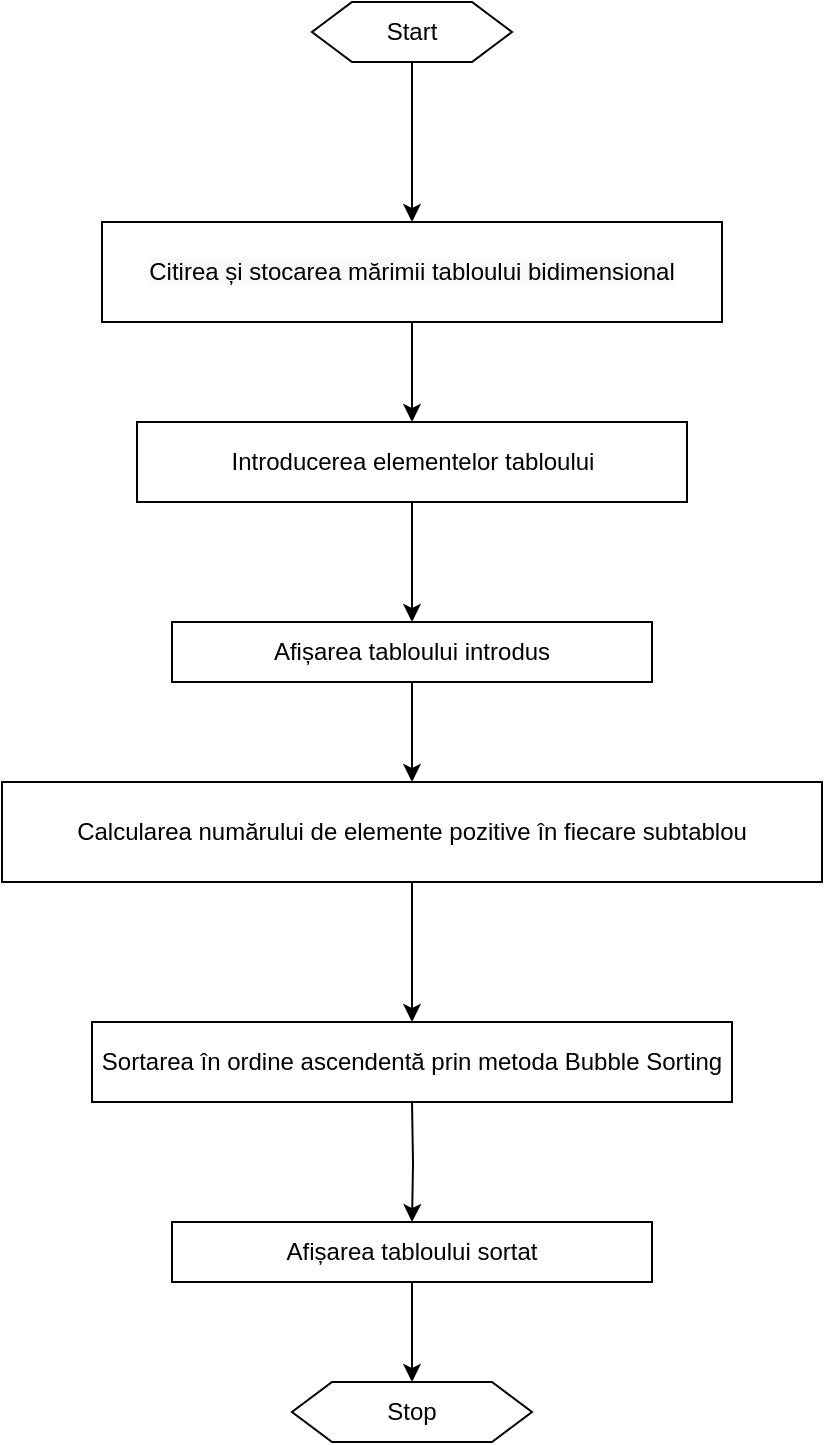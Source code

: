 <mxfile version="15.8.7" type="device"><diagram id="REPF0iERyf2U6I5wvOGn" name="Page-1"><mxGraphModel dx="619" dy="649" grid="1" gridSize="10" guides="1" tooltips="1" connect="1" arrows="1" fold="1" page="1" pageScale="1" pageWidth="850" pageHeight="1100" math="0" shadow="0"><root><mxCell id="0"/><mxCell id="1" parent="0"/><mxCell id="AyftUHX3II3aqgdPcpOh-4" value="" style="edgeStyle=orthogonalEdgeStyle;rounded=0;orthogonalLoop=1;jettySize=auto;html=1;" edge="1" parent="1" source="AyftUHX3II3aqgdPcpOh-1" target="AyftUHX3II3aqgdPcpOh-3"><mxGeometry relative="1" as="geometry"/></mxCell><mxCell id="AyftUHX3II3aqgdPcpOh-1" value="Start" style="shape=hexagon;perimeter=hexagonPerimeter2;whiteSpace=wrap;html=1;fixedSize=1;" vertex="1" parent="1"><mxGeometry x="290" y="160" width="100" height="30" as="geometry"/></mxCell><mxCell id="AyftUHX3II3aqgdPcpOh-7" value="" style="edgeStyle=orthogonalEdgeStyle;rounded=0;orthogonalLoop=1;jettySize=auto;html=1;" edge="1" parent="1" source="AyftUHX3II3aqgdPcpOh-3" target="AyftUHX3II3aqgdPcpOh-6"><mxGeometry relative="1" as="geometry"/></mxCell><mxCell id="AyftUHX3II3aqgdPcpOh-3" value="&lt;span style=&quot;color: rgb(0 , 0 , 0) ; font-family: &amp;#34;helvetica&amp;#34; ; font-size: 12px ; font-style: normal ; font-weight: 400 ; letter-spacing: normal ; text-align: center ; text-indent: 0px ; text-transform: none ; word-spacing: 0px ; background-color: rgb(248 , 249 , 250) ; display: inline ; float: none&quot;&gt;Citirea și stocarea mărimii tabloului bidimensional&lt;/span&gt;" style="rounded=0;whiteSpace=wrap;html=1;" vertex="1" parent="1"><mxGeometry x="185" y="270" width="310" height="50" as="geometry"/></mxCell><mxCell id="AyftUHX3II3aqgdPcpOh-9" value="" style="edgeStyle=orthogonalEdgeStyle;rounded=0;orthogonalLoop=1;jettySize=auto;html=1;" edge="1" parent="1" source="AyftUHX3II3aqgdPcpOh-6" target="AyftUHX3II3aqgdPcpOh-8"><mxGeometry relative="1" as="geometry"/></mxCell><mxCell id="AyftUHX3II3aqgdPcpOh-6" value="Introducerea elementelor tabloului" style="rounded=0;whiteSpace=wrap;html=1;" vertex="1" parent="1"><mxGeometry x="202.5" y="370" width="275" height="40" as="geometry"/></mxCell><mxCell id="AyftUHX3II3aqgdPcpOh-11" value="" style="edgeStyle=orthogonalEdgeStyle;rounded=0;orthogonalLoop=1;jettySize=auto;html=1;" edge="1" parent="1" source="AyftUHX3II3aqgdPcpOh-8" target="AyftUHX3II3aqgdPcpOh-10"><mxGeometry relative="1" as="geometry"/></mxCell><mxCell id="AyftUHX3II3aqgdPcpOh-8" value="Afișarea tabloului introdus" style="whiteSpace=wrap;html=1;rounded=0;" vertex="1" parent="1"><mxGeometry x="220" y="470" width="240" height="30" as="geometry"/></mxCell><mxCell id="AyftUHX3II3aqgdPcpOh-13" value="" style="edgeStyle=orthogonalEdgeStyle;rounded=0;orthogonalLoop=1;jettySize=auto;html=1;" edge="1" parent="1" source="AyftUHX3II3aqgdPcpOh-10" target="AyftUHX3II3aqgdPcpOh-12"><mxGeometry relative="1" as="geometry"/></mxCell><mxCell id="AyftUHX3II3aqgdPcpOh-10" value="Calcularea numărului de elemente pozitive în fiecare subtablou" style="rounded=0;whiteSpace=wrap;html=1;" vertex="1" parent="1"><mxGeometry x="135" y="550" width="410" height="50" as="geometry"/></mxCell><mxCell id="AyftUHX3II3aqgdPcpOh-12" value="Sortarea în ordine ascendentă prin metoda Bubble Sorting" style="rounded=0;whiteSpace=wrap;html=1;" vertex="1" parent="1"><mxGeometry x="180" y="670" width="320" height="40" as="geometry"/></mxCell><mxCell id="AyftUHX3II3aqgdPcpOh-14" value="" style="edgeStyle=orthogonalEdgeStyle;rounded=0;orthogonalLoop=1;jettySize=auto;html=1;" edge="1" parent="1" target="AyftUHX3II3aqgdPcpOh-15"><mxGeometry relative="1" as="geometry"><mxPoint x="340" y="710" as="sourcePoint"/></mxGeometry></mxCell><mxCell id="AyftUHX3II3aqgdPcpOh-17" value="" style="edgeStyle=orthogonalEdgeStyle;rounded=0;orthogonalLoop=1;jettySize=auto;html=1;" edge="1" parent="1" source="AyftUHX3II3aqgdPcpOh-15" target="AyftUHX3II3aqgdPcpOh-16"><mxGeometry relative="1" as="geometry"/></mxCell><mxCell id="AyftUHX3II3aqgdPcpOh-15" value="Afișarea tabloului sortat" style="whiteSpace=wrap;html=1;rounded=0;" vertex="1" parent="1"><mxGeometry x="220" y="770" width="240" height="30" as="geometry"/></mxCell><mxCell id="AyftUHX3II3aqgdPcpOh-16" value="Stop" style="shape=hexagon;perimeter=hexagonPerimeter2;whiteSpace=wrap;html=1;fixedSize=1;" vertex="1" parent="1"><mxGeometry x="280" y="850" width="120" height="30" as="geometry"/></mxCell></root></mxGraphModel></diagram></mxfile>